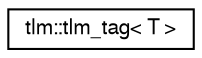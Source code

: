 digraph "Graphical Class Hierarchy"
{
  edge [fontname="FreeSans",fontsize="10",labelfontname="FreeSans",labelfontsize="10"];
  node [fontname="FreeSans",fontsize="10",shape=record];
  rankdir="LR";
  Node0 [label="tlm::tlm_tag\< T \>",height=0.2,width=0.4,color="black", fillcolor="white", style="filled",URL="$a02363.html"];
}

